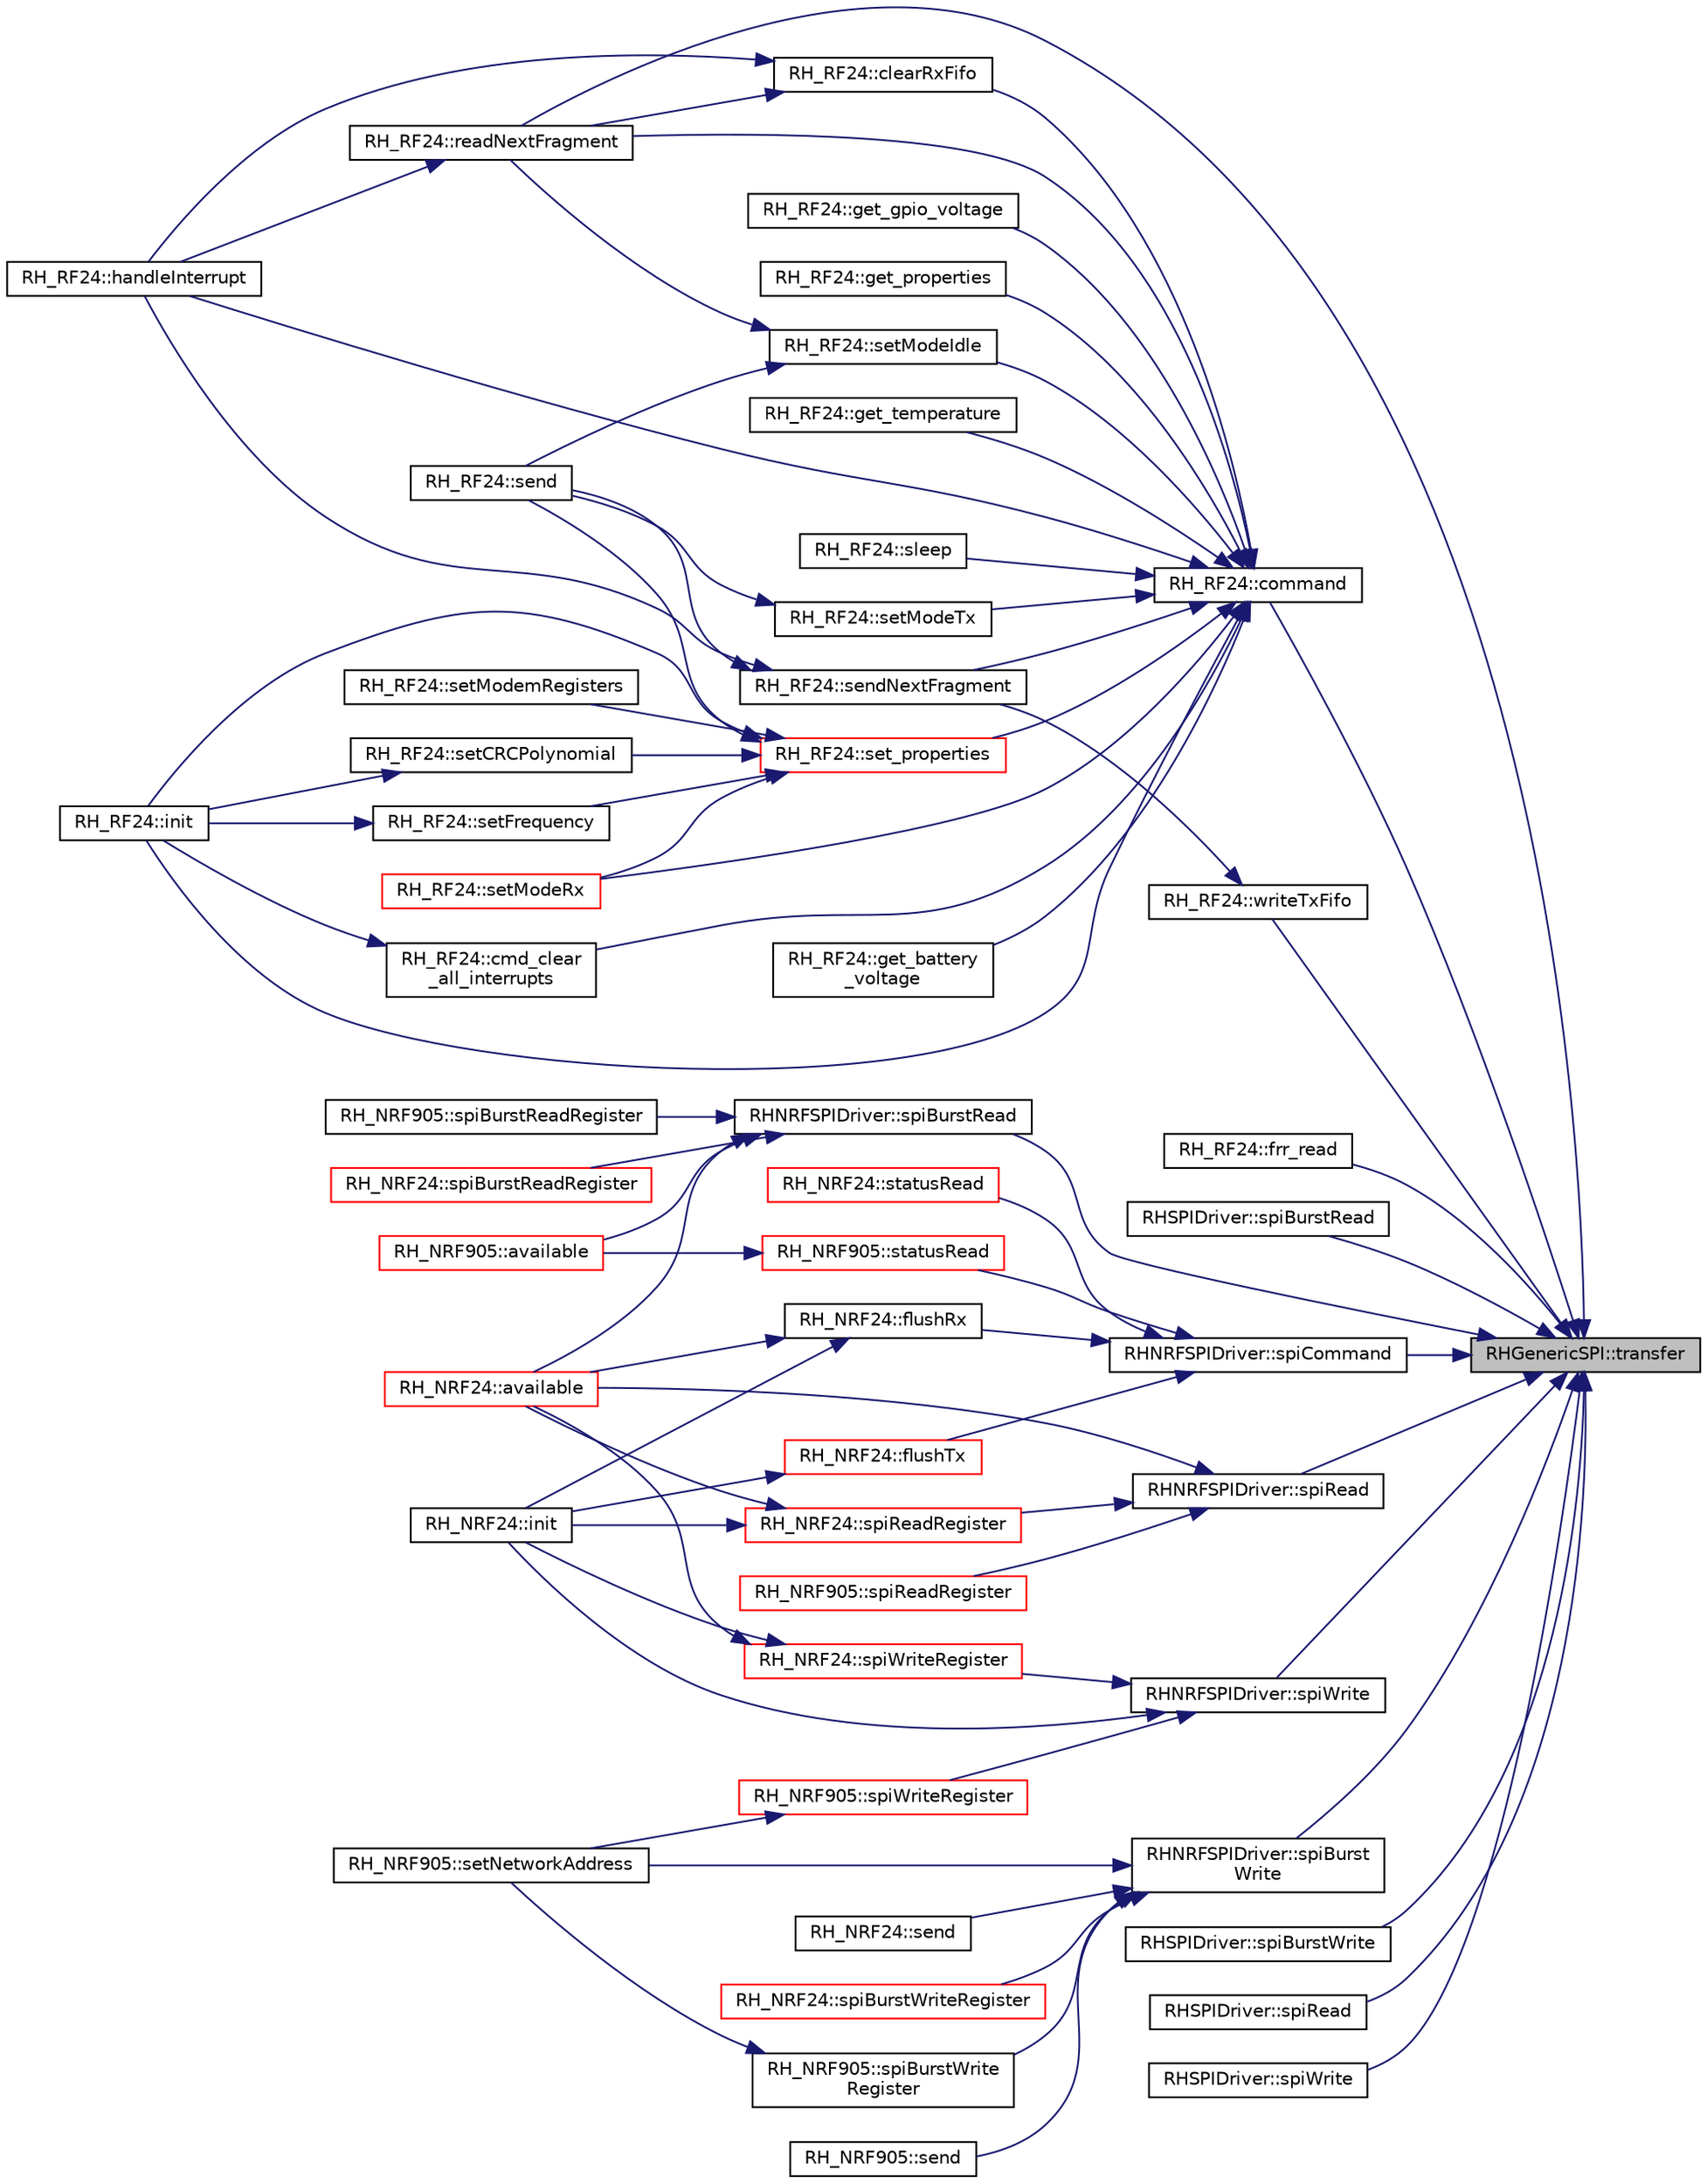 digraph "RHGenericSPI::transfer"
{
 // LATEX_PDF_SIZE
  edge [fontname="Helvetica",fontsize="10",labelfontname="Helvetica",labelfontsize="10"];
  node [fontname="Helvetica",fontsize="10",shape=record];
  rankdir="RL";
  Node1 [label="RHGenericSPI::transfer",height=0.2,width=0.4,color="black", fillcolor="grey75", style="filled", fontcolor="black",tooltip=" "];
  Node1 -> Node2 [dir="back",color="midnightblue",fontsize="10",style="solid",fontname="Helvetica"];
  Node2 [label="RH_RF24::command",height=0.2,width=0.4,color="black", fillcolor="white", style="filled",URL="$class_r_h___r_f24.html#ab5a2b39cc3a6350addb97327b6f8af33",tooltip=" "];
  Node2 -> Node3 [dir="back",color="midnightblue",fontsize="10",style="solid",fontname="Helvetica"];
  Node3 [label="RH_RF24::clearRxFifo",height=0.2,width=0.4,color="black", fillcolor="white", style="filled",URL="$class_r_h___r_f24.html#a094aa6d7c2dde3bd1ed33dfa15639014",tooltip=" "];
  Node3 -> Node4 [dir="back",color="midnightblue",fontsize="10",style="solid",fontname="Helvetica"];
  Node4 [label="RH_RF24::handleInterrupt",height=0.2,width=0.4,color="black", fillcolor="white", style="filled",URL="$class_r_h___r_f24.html#ace446bd70542adeedf7f7403212e809c",tooltip=" "];
  Node3 -> Node5 [dir="back",color="midnightblue",fontsize="10",style="solid",fontname="Helvetica"];
  Node5 [label="RH_RF24::readNextFragment",height=0.2,width=0.4,color="black", fillcolor="white", style="filled",URL="$class_r_h___r_f24.html#a7d30de3f323b945c61feac26b614a89a",tooltip=" "];
  Node5 -> Node4 [dir="back",color="midnightblue",fontsize="10",style="solid",fontname="Helvetica"];
  Node2 -> Node6 [dir="back",color="midnightblue",fontsize="10",style="solid",fontname="Helvetica"];
  Node6 [label="RH_RF24::cmd_clear\l_all_interrupts",height=0.2,width=0.4,color="black", fillcolor="white", style="filled",URL="$class_r_h___r_f24.html#aa65c55eb42b2a284a14aca8dd0ffa849",tooltip="Clears all pending interrutps in the radio chip."];
  Node6 -> Node7 [dir="back",color="midnightblue",fontsize="10",style="solid",fontname="Helvetica"];
  Node7 [label="RH_RF24::init",height=0.2,width=0.4,color="black", fillcolor="white", style="filled",URL="$class_r_h___r_f24.html#a2cb53e42f79e769497ae564a8d74230e",tooltip=" "];
  Node2 -> Node8 [dir="back",color="midnightblue",fontsize="10",style="solid",fontname="Helvetica"];
  Node8 [label="RH_RF24::get_battery\l_voltage",height=0.2,width=0.4,color="black", fillcolor="white", style="filled",URL="$class_r_h___r_f24.html#af6d3d16017d5a35a8ae3367e82e77117",tooltip=" "];
  Node2 -> Node9 [dir="back",color="midnightblue",fontsize="10",style="solid",fontname="Helvetica"];
  Node9 [label="RH_RF24::get_gpio_voltage",height=0.2,width=0.4,color="black", fillcolor="white", style="filled",URL="$class_r_h___r_f24.html#a78a82045628623c6bd1e01f0a70dc0da",tooltip=" "];
  Node2 -> Node10 [dir="back",color="midnightblue",fontsize="10",style="solid",fontname="Helvetica"];
  Node10 [label="RH_RF24::get_properties",height=0.2,width=0.4,color="black", fillcolor="white", style="filled",URL="$class_r_h___r_f24.html#a4dd69cb68333664481c650c8ebd11d9b",tooltip=" "];
  Node2 -> Node11 [dir="back",color="midnightblue",fontsize="10",style="solid",fontname="Helvetica"];
  Node11 [label="RH_RF24::get_temperature",height=0.2,width=0.4,color="black", fillcolor="white", style="filled",URL="$class_r_h___r_f24.html#a3092e0f3a196980569c3e021a4a13921",tooltip=" "];
  Node2 -> Node4 [dir="back",color="midnightblue",fontsize="10",style="solid",fontname="Helvetica"];
  Node2 -> Node7 [dir="back",color="midnightblue",fontsize="10",style="solid",fontname="Helvetica"];
  Node2 -> Node5 [dir="back",color="midnightblue",fontsize="10",style="solid",fontname="Helvetica"];
  Node2 -> Node12 [dir="back",color="midnightblue",fontsize="10",style="solid",fontname="Helvetica"];
  Node12 [label="RH_RF24::sendNextFragment",height=0.2,width=0.4,color="black", fillcolor="white", style="filled",URL="$class_r_h___r_f24.html#a24d9f5aa2574d6a551d4e2aea956353a",tooltip=" "];
  Node12 -> Node4 [dir="back",color="midnightblue",fontsize="10",style="solid",fontname="Helvetica"];
  Node12 -> Node13 [dir="back",color="midnightblue",fontsize="10",style="solid",fontname="Helvetica"];
  Node13 [label="RH_RF24::send",height=0.2,width=0.4,color="black", fillcolor="white", style="filled",URL="$class_r_h___r_f24.html#a9aaa8c5b36eccb568c87c4c9e74e7877",tooltip=" "];
  Node2 -> Node14 [dir="back",color="midnightblue",fontsize="10",style="solid",fontname="Helvetica"];
  Node14 [label="RH_RF24::set_properties",height=0.2,width=0.4,color="red", fillcolor="white", style="filled",URL="$class_r_h___r_f24.html#a962a67573e1fc7156307720d1471b979",tooltip=" "];
  Node14 -> Node7 [dir="back",color="midnightblue",fontsize="10",style="solid",fontname="Helvetica"];
  Node14 -> Node13 [dir="back",color="midnightblue",fontsize="10",style="solid",fontname="Helvetica"];
  Node14 -> Node15 [dir="back",color="midnightblue",fontsize="10",style="solid",fontname="Helvetica"];
  Node15 [label="RH_RF24::setCRCPolynomial",height=0.2,width=0.4,color="black", fillcolor="white", style="filled",URL="$class_r_h___r_f24.html#a4c5d2b6dce422f3d09c83327ef603363",tooltip=" "];
  Node15 -> Node7 [dir="back",color="midnightblue",fontsize="10",style="solid",fontname="Helvetica"];
  Node14 -> Node16 [dir="back",color="midnightblue",fontsize="10",style="solid",fontname="Helvetica"];
  Node16 [label="RH_RF24::setFrequency",height=0.2,width=0.4,color="black", fillcolor="white", style="filled",URL="$class_r_h___r_f24.html#aede4988f5e9daef3b471615aae7ad720",tooltip=" "];
  Node16 -> Node7 [dir="back",color="midnightblue",fontsize="10",style="solid",fontname="Helvetica"];
  Node14 -> Node17 [dir="back",color="midnightblue",fontsize="10",style="solid",fontname="Helvetica"];
  Node17 [label="RH_RF24::setModemRegisters",height=0.2,width=0.4,color="black", fillcolor="white", style="filled",URL="$class_r_h___r_f24.html#afd00202f768b4f0f893f2fbb9e650c7b",tooltip=" "];
  Node14 -> Node18 [dir="back",color="midnightblue",fontsize="10",style="solid",fontname="Helvetica"];
  Node18 [label="RH_RF24::setModeRx",height=0.2,width=0.4,color="red", fillcolor="white", style="filled",URL="$class_r_h___r_f24.html#a52218f0ec1c9c8ec01b6ca771309faf4",tooltip=" "];
  Node2 -> Node24 [dir="back",color="midnightblue",fontsize="10",style="solid",fontname="Helvetica"];
  Node24 [label="RH_RF24::setModeIdle",height=0.2,width=0.4,color="black", fillcolor="white", style="filled",URL="$class_r_h___r_f24.html#a5a848fae609a7a0c9f27c257763aaba9",tooltip=" "];
  Node24 -> Node5 [dir="back",color="midnightblue",fontsize="10",style="solid",fontname="Helvetica"];
  Node24 -> Node13 [dir="back",color="midnightblue",fontsize="10",style="solid",fontname="Helvetica"];
  Node2 -> Node18 [dir="back",color="midnightblue",fontsize="10",style="solid",fontname="Helvetica"];
  Node2 -> Node25 [dir="back",color="midnightblue",fontsize="10",style="solid",fontname="Helvetica"];
  Node25 [label="RH_RF24::setModeTx",height=0.2,width=0.4,color="black", fillcolor="white", style="filled",URL="$class_r_h___r_f24.html#ad85c8e01f3b660dc612ff81890169353",tooltip=" "];
  Node25 -> Node13 [dir="back",color="midnightblue",fontsize="10",style="solid",fontname="Helvetica"];
  Node2 -> Node26 [dir="back",color="midnightblue",fontsize="10",style="solid",fontname="Helvetica"];
  Node26 [label="RH_RF24::sleep",height=0.2,width=0.4,color="black", fillcolor="white", style="filled",URL="$class_r_h___r_f24.html#a09177ddfb09bf6ca41b94503cbee9fb7",tooltip=" "];
  Node1 -> Node27 [dir="back",color="midnightblue",fontsize="10",style="solid",fontname="Helvetica"];
  Node27 [label="RH_RF24::frr_read",height=0.2,width=0.4,color="black", fillcolor="white", style="filled",URL="$class_r_h___r_f24.html#aa73bf30c17449b94e2e1c73e758f6518",tooltip=" "];
  Node1 -> Node5 [dir="back",color="midnightblue",fontsize="10",style="solid",fontname="Helvetica"];
  Node1 -> Node28 [dir="back",color="midnightblue",fontsize="10",style="solid",fontname="Helvetica"];
  Node28 [label="RHSPIDriver::spiBurstRead",height=0.2,width=0.4,color="black", fillcolor="white", style="filled",URL="$class_r_h_s_p_i_driver.html#af0ffebc1db1a6008734a37c4448fe926",tooltip=" "];
  Node1 -> Node29 [dir="back",color="midnightblue",fontsize="10",style="solid",fontname="Helvetica"];
  Node29 [label="RHNRFSPIDriver::spiBurstRead",height=0.2,width=0.4,color="black", fillcolor="white", style="filled",URL="$class_r_h_n_r_f_s_p_i_driver.html#a395f4af2d6dbb62ea62c74b1377f490a",tooltip=" "];
  Node29 -> Node30 [dir="back",color="midnightblue",fontsize="10",style="solid",fontname="Helvetica"];
  Node30 [label="RH_NRF905::available",height=0.2,width=0.4,color="red", fillcolor="white", style="filled",URL="$class_r_h___n_r_f905.html#a0a8f025cae612a1f0b88dd92c62066fb",tooltip=" "];
  Node29 -> Node32 [dir="back",color="midnightblue",fontsize="10",style="solid",fontname="Helvetica"];
  Node32 [label="RH_NRF24::available",height=0.2,width=0.4,color="red", fillcolor="white", style="filled",URL="$class_r_h___n_r_f24.html#abe13cbb557450abdd90ee12256deeb6e",tooltip=" "];
  Node29 -> Node34 [dir="back",color="midnightblue",fontsize="10",style="solid",fontname="Helvetica"];
  Node34 [label="RH_NRF905::spiBurstReadRegister",height=0.2,width=0.4,color="black", fillcolor="white", style="filled",URL="$class_r_h___n_r_f905.html#aef15181bed8c8d579b2d9fd390a3d36a",tooltip=" "];
  Node29 -> Node35 [dir="back",color="midnightblue",fontsize="10",style="solid",fontname="Helvetica"];
  Node35 [label="RH_NRF24::spiBurstReadRegister",height=0.2,width=0.4,color="red", fillcolor="white", style="filled",URL="$class_r_h___n_r_f24.html#a44bc544fc10e67943694c5b5c5139d32",tooltip=" "];
  Node1 -> Node37 [dir="back",color="midnightblue",fontsize="10",style="solid",fontname="Helvetica"];
  Node37 [label="RHSPIDriver::spiBurstWrite",height=0.2,width=0.4,color="black", fillcolor="white", style="filled",URL="$class_r_h_s_p_i_driver.html#a559b2c489825fe1ae737cb4371956d3d",tooltip=" "];
  Node1 -> Node38 [dir="back",color="midnightblue",fontsize="10",style="solid",fontname="Helvetica"];
  Node38 [label="RHNRFSPIDriver::spiBurst\lWrite",height=0.2,width=0.4,color="black", fillcolor="white", style="filled",URL="$class_r_h_n_r_f_s_p_i_driver.html#aaf701d926af0e7c5d64b676b11b3905c",tooltip=" "];
  Node38 -> Node39 [dir="back",color="midnightblue",fontsize="10",style="solid",fontname="Helvetica"];
  Node39 [label="RH_NRF905::send",height=0.2,width=0.4,color="black", fillcolor="white", style="filled",URL="$class_r_h___n_r_f905.html#aacee74b612e39f99b5e737b6d9f033d4",tooltip=" "];
  Node38 -> Node40 [dir="back",color="midnightblue",fontsize="10",style="solid",fontname="Helvetica"];
  Node40 [label="RH_NRF24::send",height=0.2,width=0.4,color="black", fillcolor="white", style="filled",URL="$class_r_h___n_r_f24.html#a952958a20ffd1fe8d2f82cfb56942c25",tooltip=" "];
  Node38 -> Node41 [dir="back",color="midnightblue",fontsize="10",style="solid",fontname="Helvetica"];
  Node41 [label="RH_NRF905::setNetworkAddress",height=0.2,width=0.4,color="black", fillcolor="white", style="filled",URL="$class_r_h___n_r_f905.html#aff86ac4b39ab23bfa7cad8ac30b730de",tooltip=" "];
  Node38 -> Node42 [dir="back",color="midnightblue",fontsize="10",style="solid",fontname="Helvetica"];
  Node42 [label="RH_NRF905::spiBurstWrite\lRegister",height=0.2,width=0.4,color="black", fillcolor="white", style="filled",URL="$class_r_h___n_r_f905.html#a452a6b3744ffd7c004e52e664152b2ef",tooltip=" "];
  Node42 -> Node41 [dir="back",color="midnightblue",fontsize="10",style="solid",fontname="Helvetica"];
  Node38 -> Node43 [dir="back",color="midnightblue",fontsize="10",style="solid",fontname="Helvetica"];
  Node43 [label="RH_NRF24::spiBurstWriteRegister",height=0.2,width=0.4,color="red", fillcolor="white", style="filled",URL="$class_r_h___n_r_f24.html#a2919befe626aece7a458925df4c9c329",tooltip=" "];
  Node1 -> Node45 [dir="back",color="midnightblue",fontsize="10",style="solid",fontname="Helvetica"];
  Node45 [label="RHNRFSPIDriver::spiCommand",height=0.2,width=0.4,color="black", fillcolor="white", style="filled",URL="$class_r_h_n_r_f_s_p_i_driver.html#a91ac994fd07e90af20098e07dc309f8a",tooltip=" "];
  Node45 -> Node46 [dir="back",color="midnightblue",fontsize="10",style="solid",fontname="Helvetica"];
  Node46 [label="RH_NRF24::flushRx",height=0.2,width=0.4,color="black", fillcolor="white", style="filled",URL="$class_r_h___n_r_f24.html#ae837ad098ad27095be85c988f64f06fe",tooltip=" "];
  Node46 -> Node32 [dir="back",color="midnightblue",fontsize="10",style="solid",fontname="Helvetica"];
  Node46 -> Node47 [dir="back",color="midnightblue",fontsize="10",style="solid",fontname="Helvetica"];
  Node47 [label="RH_NRF24::init",height=0.2,width=0.4,color="black", fillcolor="white", style="filled",URL="$class_r_h___n_r_f24.html#afdb9eb79fec2d1f8444e5830c7267445",tooltip=" "];
  Node45 -> Node48 [dir="back",color="midnightblue",fontsize="10",style="solid",fontname="Helvetica"];
  Node48 [label="RH_NRF24::flushTx",height=0.2,width=0.4,color="red", fillcolor="white", style="filled",URL="$class_r_h___n_r_f24.html#afabcaafed267ccd52966dc1310422084",tooltip=" "];
  Node48 -> Node47 [dir="back",color="midnightblue",fontsize="10",style="solid",fontname="Helvetica"];
  Node45 -> Node50 [dir="back",color="midnightblue",fontsize="10",style="solid",fontname="Helvetica"];
  Node50 [label="RH_NRF905::statusRead",height=0.2,width=0.4,color="red", fillcolor="white", style="filled",URL="$class_r_h___n_r_f905.html#aafe2bde511e57fed6fe1848e0a01e100",tooltip=" "];
  Node50 -> Node30 [dir="back",color="midnightblue",fontsize="10",style="solid",fontname="Helvetica"];
  Node45 -> Node53 [dir="back",color="midnightblue",fontsize="10",style="solid",fontname="Helvetica"];
  Node53 [label="RH_NRF24::statusRead",height=0.2,width=0.4,color="red", fillcolor="white", style="filled",URL="$class_r_h___n_r_f24.html#a084a701d22670423da3b7431a87364fe",tooltip=" "];
  Node1 -> Node55 [dir="back",color="midnightblue",fontsize="10",style="solid",fontname="Helvetica"];
  Node55 [label="RHSPIDriver::spiRead",height=0.2,width=0.4,color="black", fillcolor="white", style="filled",URL="$class_r_h_s_p_i_driver.html#a275b8c3d4d27a59d8f93a036b17bbf22",tooltip=" "];
  Node1 -> Node56 [dir="back",color="midnightblue",fontsize="10",style="solid",fontname="Helvetica"];
  Node56 [label="RHNRFSPIDriver::spiRead",height=0.2,width=0.4,color="black", fillcolor="white", style="filled",URL="$class_r_h_n_r_f_s_p_i_driver.html#a10b4013b6ad1f9bda878b3a87b1205d5",tooltip=" "];
  Node56 -> Node32 [dir="back",color="midnightblue",fontsize="10",style="solid",fontname="Helvetica"];
  Node56 -> Node57 [dir="back",color="midnightblue",fontsize="10",style="solid",fontname="Helvetica"];
  Node57 [label="RH_NRF905::spiReadRegister",height=0.2,width=0.4,color="red", fillcolor="white", style="filled",URL="$class_r_h___n_r_f905.html#a2bbd001fc291b969c5be21f9b8bd3732",tooltip=" "];
  Node56 -> Node62 [dir="back",color="midnightblue",fontsize="10",style="solid",fontname="Helvetica"];
  Node62 [label="RH_NRF24::spiReadRegister",height=0.2,width=0.4,color="red", fillcolor="white", style="filled",URL="$class_r_h___n_r_f24.html#a6239caf511f46cb8442a18a71b984b90",tooltip=" "];
  Node62 -> Node32 [dir="back",color="midnightblue",fontsize="10",style="solid",fontname="Helvetica"];
  Node62 -> Node47 [dir="back",color="midnightblue",fontsize="10",style="solid",fontname="Helvetica"];
  Node1 -> Node63 [dir="back",color="midnightblue",fontsize="10",style="solid",fontname="Helvetica"];
  Node63 [label="RHSPIDriver::spiWrite",height=0.2,width=0.4,color="black", fillcolor="white", style="filled",URL="$class_r_h_s_p_i_driver.html#a649210bd63262e23c9becabfc7142fd3",tooltip=" "];
  Node1 -> Node64 [dir="back",color="midnightblue",fontsize="10",style="solid",fontname="Helvetica"];
  Node64 [label="RHNRFSPIDriver::spiWrite",height=0.2,width=0.4,color="black", fillcolor="white", style="filled",URL="$class_r_h_n_r_f_s_p_i_driver.html#a4795454482baa5a2c4df6e89c97b19b3",tooltip=" "];
  Node64 -> Node47 [dir="back",color="midnightblue",fontsize="10",style="solid",fontname="Helvetica"];
  Node64 -> Node65 [dir="back",color="midnightblue",fontsize="10",style="solid",fontname="Helvetica"];
  Node65 [label="RH_NRF905::spiWriteRegister",height=0.2,width=0.4,color="red", fillcolor="white", style="filled",URL="$class_r_h___n_r_f905.html#ad846117827b5e7a21eb853c1acdc056e",tooltip=" "];
  Node65 -> Node41 [dir="back",color="midnightblue",fontsize="10",style="solid",fontname="Helvetica"];
  Node64 -> Node67 [dir="back",color="midnightblue",fontsize="10",style="solid",fontname="Helvetica"];
  Node67 [label="RH_NRF24::spiWriteRegister",height=0.2,width=0.4,color="red", fillcolor="white", style="filled",URL="$class_r_h___n_r_f24.html#a38647e0230a13e2328fe91330c7089b2",tooltip=" "];
  Node67 -> Node32 [dir="back",color="midnightblue",fontsize="10",style="solid",fontname="Helvetica"];
  Node67 -> Node47 [dir="back",color="midnightblue",fontsize="10",style="solid",fontname="Helvetica"];
  Node1 -> Node74 [dir="back",color="midnightblue",fontsize="10",style="solid",fontname="Helvetica"];
  Node74 [label="RH_RF24::writeTxFifo",height=0.2,width=0.4,color="black", fillcolor="white", style="filled",URL="$class_r_h___r_f24.html#afd54aecdd3cff38aca2a912c200e3fe7",tooltip=" "];
  Node74 -> Node12 [dir="back",color="midnightblue",fontsize="10",style="solid",fontname="Helvetica"];
}
